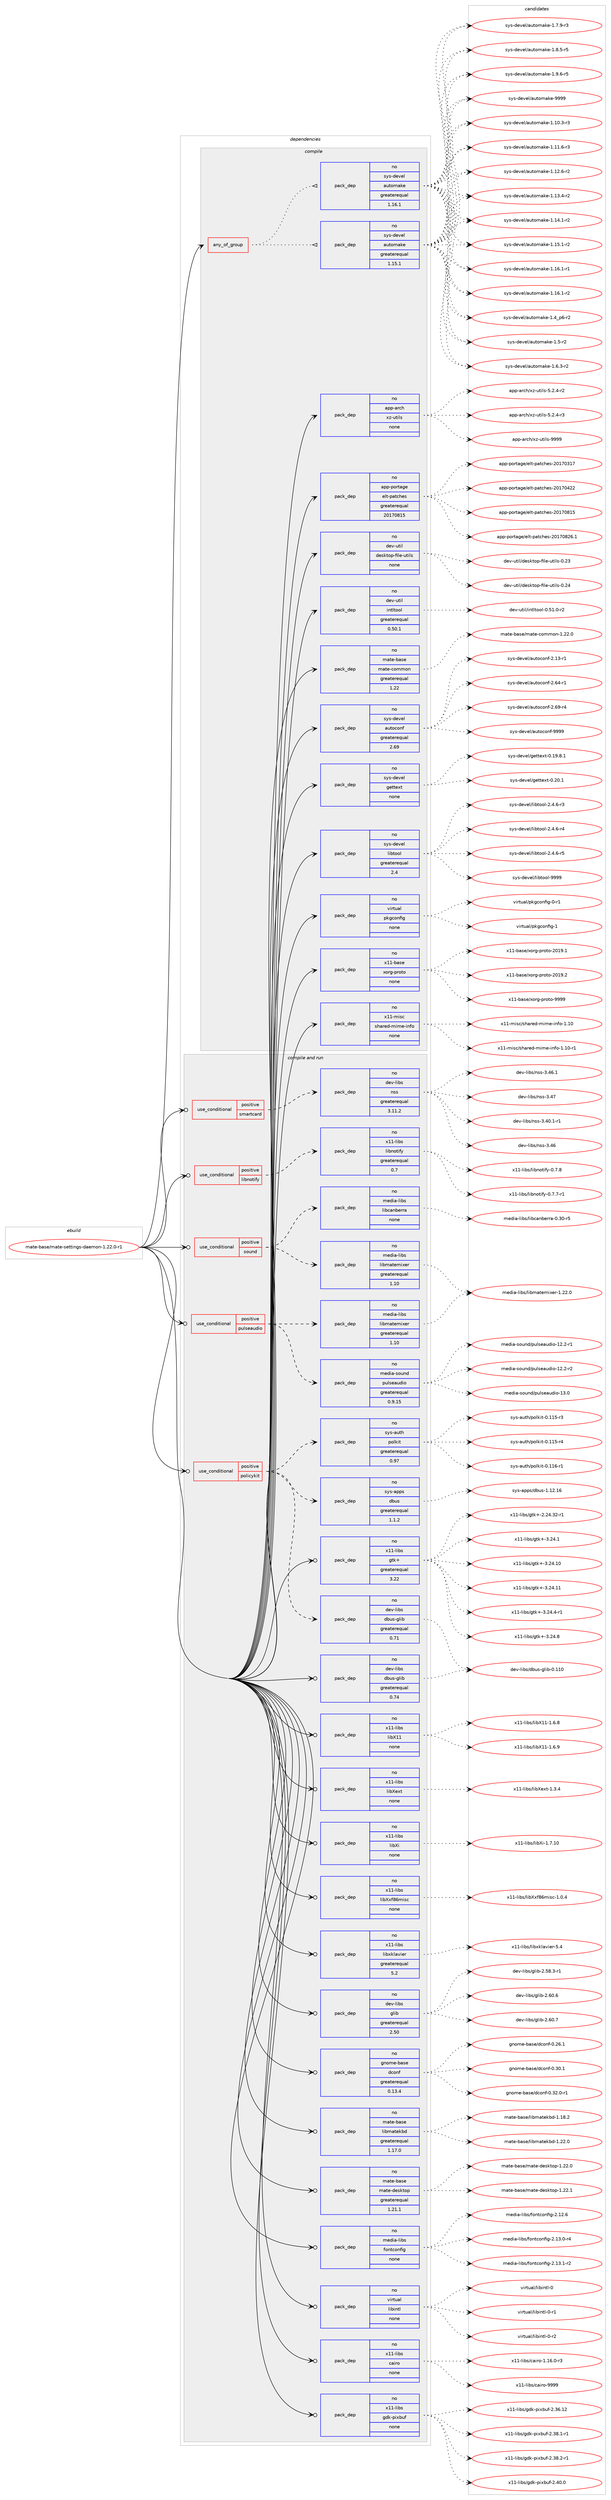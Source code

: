 digraph prolog {

# *************
# Graph options
# *************

newrank=true;
concentrate=true;
compound=true;
graph [rankdir=LR,fontname=Helvetica,fontsize=10,ranksep=1.5];#, ranksep=2.5, nodesep=0.2];
edge  [arrowhead=vee];
node  [fontname=Helvetica,fontsize=10];

# **********
# The ebuild
# **********

subgraph cluster_leftcol {
color=gray;
rank=same;
label=<<i>ebuild</i>>;
id [label="mate-base/mate-settings-daemon-1.22.0-r1", color=red, width=4, href="../mate-base/mate-settings-daemon-1.22.0-r1.svg"];
}

# ****************
# The dependencies
# ****************

subgraph cluster_midcol {
color=gray;
label=<<i>dependencies</i>>;
subgraph cluster_compile {
fillcolor="#eeeeee";
style=filled;
label=<<i>compile</i>>;
subgraph any13023 {
dependency775028 [label=<<TABLE BORDER="0" CELLBORDER="1" CELLSPACING="0" CELLPADDING="4"><TR><TD CELLPADDING="10">any_of_group</TD></TR></TABLE>>, shape=none, color=red];subgraph pack572769 {
dependency775029 [label=<<TABLE BORDER="0" CELLBORDER="1" CELLSPACING="0" CELLPADDING="4" WIDTH="220"><TR><TD ROWSPAN="6" CELLPADDING="30">pack_dep</TD></TR><TR><TD WIDTH="110">no</TD></TR><TR><TD>sys-devel</TD></TR><TR><TD>automake</TD></TR><TR><TD>greaterequal</TD></TR><TR><TD>1.16.1</TD></TR></TABLE>>, shape=none, color=blue];
}
dependency775028:e -> dependency775029:w [weight=20,style="dotted",arrowhead="oinv"];
subgraph pack572770 {
dependency775030 [label=<<TABLE BORDER="0" CELLBORDER="1" CELLSPACING="0" CELLPADDING="4" WIDTH="220"><TR><TD ROWSPAN="6" CELLPADDING="30">pack_dep</TD></TR><TR><TD WIDTH="110">no</TD></TR><TR><TD>sys-devel</TD></TR><TR><TD>automake</TD></TR><TR><TD>greaterequal</TD></TR><TR><TD>1.15.1</TD></TR></TABLE>>, shape=none, color=blue];
}
dependency775028:e -> dependency775030:w [weight=20,style="dotted",arrowhead="oinv"];
}
id:e -> dependency775028:w [weight=20,style="solid",arrowhead="vee"];
subgraph pack572771 {
dependency775031 [label=<<TABLE BORDER="0" CELLBORDER="1" CELLSPACING="0" CELLPADDING="4" WIDTH="220"><TR><TD ROWSPAN="6" CELLPADDING="30">pack_dep</TD></TR><TR><TD WIDTH="110">no</TD></TR><TR><TD>app-arch</TD></TR><TR><TD>xz-utils</TD></TR><TR><TD>none</TD></TR><TR><TD></TD></TR></TABLE>>, shape=none, color=blue];
}
id:e -> dependency775031:w [weight=20,style="solid",arrowhead="vee"];
subgraph pack572772 {
dependency775032 [label=<<TABLE BORDER="0" CELLBORDER="1" CELLSPACING="0" CELLPADDING="4" WIDTH="220"><TR><TD ROWSPAN="6" CELLPADDING="30">pack_dep</TD></TR><TR><TD WIDTH="110">no</TD></TR><TR><TD>app-portage</TD></TR><TR><TD>elt-patches</TD></TR><TR><TD>greaterequal</TD></TR><TR><TD>20170815</TD></TR></TABLE>>, shape=none, color=blue];
}
id:e -> dependency775032:w [weight=20,style="solid",arrowhead="vee"];
subgraph pack572773 {
dependency775033 [label=<<TABLE BORDER="0" CELLBORDER="1" CELLSPACING="0" CELLPADDING="4" WIDTH="220"><TR><TD ROWSPAN="6" CELLPADDING="30">pack_dep</TD></TR><TR><TD WIDTH="110">no</TD></TR><TR><TD>dev-util</TD></TR><TR><TD>desktop-file-utils</TD></TR><TR><TD>none</TD></TR><TR><TD></TD></TR></TABLE>>, shape=none, color=blue];
}
id:e -> dependency775033:w [weight=20,style="solid",arrowhead="vee"];
subgraph pack572774 {
dependency775034 [label=<<TABLE BORDER="0" CELLBORDER="1" CELLSPACING="0" CELLPADDING="4" WIDTH="220"><TR><TD ROWSPAN="6" CELLPADDING="30">pack_dep</TD></TR><TR><TD WIDTH="110">no</TD></TR><TR><TD>dev-util</TD></TR><TR><TD>intltool</TD></TR><TR><TD>greaterequal</TD></TR><TR><TD>0.50.1</TD></TR></TABLE>>, shape=none, color=blue];
}
id:e -> dependency775034:w [weight=20,style="solid",arrowhead="vee"];
subgraph pack572775 {
dependency775035 [label=<<TABLE BORDER="0" CELLBORDER="1" CELLSPACING="0" CELLPADDING="4" WIDTH="220"><TR><TD ROWSPAN="6" CELLPADDING="30">pack_dep</TD></TR><TR><TD WIDTH="110">no</TD></TR><TR><TD>mate-base</TD></TR><TR><TD>mate-common</TD></TR><TR><TD>greaterequal</TD></TR><TR><TD>1.22</TD></TR></TABLE>>, shape=none, color=blue];
}
id:e -> dependency775035:w [weight=20,style="solid",arrowhead="vee"];
subgraph pack572776 {
dependency775036 [label=<<TABLE BORDER="0" CELLBORDER="1" CELLSPACING="0" CELLPADDING="4" WIDTH="220"><TR><TD ROWSPAN="6" CELLPADDING="30">pack_dep</TD></TR><TR><TD WIDTH="110">no</TD></TR><TR><TD>sys-devel</TD></TR><TR><TD>autoconf</TD></TR><TR><TD>greaterequal</TD></TR><TR><TD>2.69</TD></TR></TABLE>>, shape=none, color=blue];
}
id:e -> dependency775036:w [weight=20,style="solid",arrowhead="vee"];
subgraph pack572777 {
dependency775037 [label=<<TABLE BORDER="0" CELLBORDER="1" CELLSPACING="0" CELLPADDING="4" WIDTH="220"><TR><TD ROWSPAN="6" CELLPADDING="30">pack_dep</TD></TR><TR><TD WIDTH="110">no</TD></TR><TR><TD>sys-devel</TD></TR><TR><TD>gettext</TD></TR><TR><TD>none</TD></TR><TR><TD></TD></TR></TABLE>>, shape=none, color=blue];
}
id:e -> dependency775037:w [weight=20,style="solid",arrowhead="vee"];
subgraph pack572778 {
dependency775038 [label=<<TABLE BORDER="0" CELLBORDER="1" CELLSPACING="0" CELLPADDING="4" WIDTH="220"><TR><TD ROWSPAN="6" CELLPADDING="30">pack_dep</TD></TR><TR><TD WIDTH="110">no</TD></TR><TR><TD>sys-devel</TD></TR><TR><TD>libtool</TD></TR><TR><TD>greaterequal</TD></TR><TR><TD>2.4</TD></TR></TABLE>>, shape=none, color=blue];
}
id:e -> dependency775038:w [weight=20,style="solid",arrowhead="vee"];
subgraph pack572779 {
dependency775039 [label=<<TABLE BORDER="0" CELLBORDER="1" CELLSPACING="0" CELLPADDING="4" WIDTH="220"><TR><TD ROWSPAN="6" CELLPADDING="30">pack_dep</TD></TR><TR><TD WIDTH="110">no</TD></TR><TR><TD>virtual</TD></TR><TR><TD>pkgconfig</TD></TR><TR><TD>none</TD></TR><TR><TD></TD></TR></TABLE>>, shape=none, color=blue];
}
id:e -> dependency775039:w [weight=20,style="solid",arrowhead="vee"];
subgraph pack572780 {
dependency775040 [label=<<TABLE BORDER="0" CELLBORDER="1" CELLSPACING="0" CELLPADDING="4" WIDTH="220"><TR><TD ROWSPAN="6" CELLPADDING="30">pack_dep</TD></TR><TR><TD WIDTH="110">no</TD></TR><TR><TD>x11-base</TD></TR><TR><TD>xorg-proto</TD></TR><TR><TD>none</TD></TR><TR><TD></TD></TR></TABLE>>, shape=none, color=blue];
}
id:e -> dependency775040:w [weight=20,style="solid",arrowhead="vee"];
subgraph pack572781 {
dependency775041 [label=<<TABLE BORDER="0" CELLBORDER="1" CELLSPACING="0" CELLPADDING="4" WIDTH="220"><TR><TD ROWSPAN="6" CELLPADDING="30">pack_dep</TD></TR><TR><TD WIDTH="110">no</TD></TR><TR><TD>x11-misc</TD></TR><TR><TD>shared-mime-info</TD></TR><TR><TD>none</TD></TR><TR><TD></TD></TR></TABLE>>, shape=none, color=blue];
}
id:e -> dependency775041:w [weight=20,style="solid",arrowhead="vee"];
}
subgraph cluster_compileandrun {
fillcolor="#eeeeee";
style=filled;
label=<<i>compile and run</i>>;
subgraph cond188822 {
dependency775042 [label=<<TABLE BORDER="0" CELLBORDER="1" CELLSPACING="0" CELLPADDING="4"><TR><TD ROWSPAN="3" CELLPADDING="10">use_conditional</TD></TR><TR><TD>positive</TD></TR><TR><TD>libnotify</TD></TR></TABLE>>, shape=none, color=red];
subgraph pack572782 {
dependency775043 [label=<<TABLE BORDER="0" CELLBORDER="1" CELLSPACING="0" CELLPADDING="4" WIDTH="220"><TR><TD ROWSPAN="6" CELLPADDING="30">pack_dep</TD></TR><TR><TD WIDTH="110">no</TD></TR><TR><TD>x11-libs</TD></TR><TR><TD>libnotify</TD></TR><TR><TD>greaterequal</TD></TR><TR><TD>0.7</TD></TR></TABLE>>, shape=none, color=blue];
}
dependency775042:e -> dependency775043:w [weight=20,style="dashed",arrowhead="vee"];
}
id:e -> dependency775042:w [weight=20,style="solid",arrowhead="odotvee"];
subgraph cond188823 {
dependency775044 [label=<<TABLE BORDER="0" CELLBORDER="1" CELLSPACING="0" CELLPADDING="4"><TR><TD ROWSPAN="3" CELLPADDING="10">use_conditional</TD></TR><TR><TD>positive</TD></TR><TR><TD>policykit</TD></TR></TABLE>>, shape=none, color=red];
subgraph pack572783 {
dependency775045 [label=<<TABLE BORDER="0" CELLBORDER="1" CELLSPACING="0" CELLPADDING="4" WIDTH="220"><TR><TD ROWSPAN="6" CELLPADDING="30">pack_dep</TD></TR><TR><TD WIDTH="110">no</TD></TR><TR><TD>dev-libs</TD></TR><TR><TD>dbus-glib</TD></TR><TR><TD>greaterequal</TD></TR><TR><TD>0.71</TD></TR></TABLE>>, shape=none, color=blue];
}
dependency775044:e -> dependency775045:w [weight=20,style="dashed",arrowhead="vee"];
subgraph pack572784 {
dependency775046 [label=<<TABLE BORDER="0" CELLBORDER="1" CELLSPACING="0" CELLPADDING="4" WIDTH="220"><TR><TD ROWSPAN="6" CELLPADDING="30">pack_dep</TD></TR><TR><TD WIDTH="110">no</TD></TR><TR><TD>sys-apps</TD></TR><TR><TD>dbus</TD></TR><TR><TD>greaterequal</TD></TR><TR><TD>1.1.2</TD></TR></TABLE>>, shape=none, color=blue];
}
dependency775044:e -> dependency775046:w [weight=20,style="dashed",arrowhead="vee"];
subgraph pack572785 {
dependency775047 [label=<<TABLE BORDER="0" CELLBORDER="1" CELLSPACING="0" CELLPADDING="4" WIDTH="220"><TR><TD ROWSPAN="6" CELLPADDING="30">pack_dep</TD></TR><TR><TD WIDTH="110">no</TD></TR><TR><TD>sys-auth</TD></TR><TR><TD>polkit</TD></TR><TR><TD>greaterequal</TD></TR><TR><TD>0.97</TD></TR></TABLE>>, shape=none, color=blue];
}
dependency775044:e -> dependency775047:w [weight=20,style="dashed",arrowhead="vee"];
}
id:e -> dependency775044:w [weight=20,style="solid",arrowhead="odotvee"];
subgraph cond188824 {
dependency775048 [label=<<TABLE BORDER="0" CELLBORDER="1" CELLSPACING="0" CELLPADDING="4"><TR><TD ROWSPAN="3" CELLPADDING="10">use_conditional</TD></TR><TR><TD>positive</TD></TR><TR><TD>pulseaudio</TD></TR></TABLE>>, shape=none, color=red];
subgraph pack572786 {
dependency775049 [label=<<TABLE BORDER="0" CELLBORDER="1" CELLSPACING="0" CELLPADDING="4" WIDTH="220"><TR><TD ROWSPAN="6" CELLPADDING="30">pack_dep</TD></TR><TR><TD WIDTH="110">no</TD></TR><TR><TD>media-libs</TD></TR><TR><TD>libmatemixer</TD></TR><TR><TD>greaterequal</TD></TR><TR><TD>1.10</TD></TR></TABLE>>, shape=none, color=blue];
}
dependency775048:e -> dependency775049:w [weight=20,style="dashed",arrowhead="vee"];
subgraph pack572787 {
dependency775050 [label=<<TABLE BORDER="0" CELLBORDER="1" CELLSPACING="0" CELLPADDING="4" WIDTH="220"><TR><TD ROWSPAN="6" CELLPADDING="30">pack_dep</TD></TR><TR><TD WIDTH="110">no</TD></TR><TR><TD>media-sound</TD></TR><TR><TD>pulseaudio</TD></TR><TR><TD>greaterequal</TD></TR><TR><TD>0.9.15</TD></TR></TABLE>>, shape=none, color=blue];
}
dependency775048:e -> dependency775050:w [weight=20,style="dashed",arrowhead="vee"];
}
id:e -> dependency775048:w [weight=20,style="solid",arrowhead="odotvee"];
subgraph cond188825 {
dependency775051 [label=<<TABLE BORDER="0" CELLBORDER="1" CELLSPACING="0" CELLPADDING="4"><TR><TD ROWSPAN="3" CELLPADDING="10">use_conditional</TD></TR><TR><TD>positive</TD></TR><TR><TD>smartcard</TD></TR></TABLE>>, shape=none, color=red];
subgraph pack572788 {
dependency775052 [label=<<TABLE BORDER="0" CELLBORDER="1" CELLSPACING="0" CELLPADDING="4" WIDTH="220"><TR><TD ROWSPAN="6" CELLPADDING="30">pack_dep</TD></TR><TR><TD WIDTH="110">no</TD></TR><TR><TD>dev-libs</TD></TR><TR><TD>nss</TD></TR><TR><TD>greaterequal</TD></TR><TR><TD>3.11.2</TD></TR></TABLE>>, shape=none, color=blue];
}
dependency775051:e -> dependency775052:w [weight=20,style="dashed",arrowhead="vee"];
}
id:e -> dependency775051:w [weight=20,style="solid",arrowhead="odotvee"];
subgraph cond188826 {
dependency775053 [label=<<TABLE BORDER="0" CELLBORDER="1" CELLSPACING="0" CELLPADDING="4"><TR><TD ROWSPAN="3" CELLPADDING="10">use_conditional</TD></TR><TR><TD>positive</TD></TR><TR><TD>sound</TD></TR></TABLE>>, shape=none, color=red];
subgraph pack572789 {
dependency775054 [label=<<TABLE BORDER="0" CELLBORDER="1" CELLSPACING="0" CELLPADDING="4" WIDTH="220"><TR><TD ROWSPAN="6" CELLPADDING="30">pack_dep</TD></TR><TR><TD WIDTH="110">no</TD></TR><TR><TD>media-libs</TD></TR><TR><TD>libmatemixer</TD></TR><TR><TD>greaterequal</TD></TR><TR><TD>1.10</TD></TR></TABLE>>, shape=none, color=blue];
}
dependency775053:e -> dependency775054:w [weight=20,style="dashed",arrowhead="vee"];
subgraph pack572790 {
dependency775055 [label=<<TABLE BORDER="0" CELLBORDER="1" CELLSPACING="0" CELLPADDING="4" WIDTH="220"><TR><TD ROWSPAN="6" CELLPADDING="30">pack_dep</TD></TR><TR><TD WIDTH="110">no</TD></TR><TR><TD>media-libs</TD></TR><TR><TD>libcanberra</TD></TR><TR><TD>none</TD></TR><TR><TD></TD></TR></TABLE>>, shape=none, color=blue];
}
dependency775053:e -> dependency775055:w [weight=20,style="dashed",arrowhead="vee"];
}
id:e -> dependency775053:w [weight=20,style="solid",arrowhead="odotvee"];
subgraph pack572791 {
dependency775056 [label=<<TABLE BORDER="0" CELLBORDER="1" CELLSPACING="0" CELLPADDING="4" WIDTH="220"><TR><TD ROWSPAN="6" CELLPADDING="30">pack_dep</TD></TR><TR><TD WIDTH="110">no</TD></TR><TR><TD>dev-libs</TD></TR><TR><TD>dbus-glib</TD></TR><TR><TD>greaterequal</TD></TR><TR><TD>0.74</TD></TR></TABLE>>, shape=none, color=blue];
}
id:e -> dependency775056:w [weight=20,style="solid",arrowhead="odotvee"];
subgraph pack572792 {
dependency775057 [label=<<TABLE BORDER="0" CELLBORDER="1" CELLSPACING="0" CELLPADDING="4" WIDTH="220"><TR><TD ROWSPAN="6" CELLPADDING="30">pack_dep</TD></TR><TR><TD WIDTH="110">no</TD></TR><TR><TD>dev-libs</TD></TR><TR><TD>glib</TD></TR><TR><TD>greaterequal</TD></TR><TR><TD>2.50</TD></TR></TABLE>>, shape=none, color=blue];
}
id:e -> dependency775057:w [weight=20,style="solid",arrowhead="odotvee"];
subgraph pack572793 {
dependency775058 [label=<<TABLE BORDER="0" CELLBORDER="1" CELLSPACING="0" CELLPADDING="4" WIDTH="220"><TR><TD ROWSPAN="6" CELLPADDING="30">pack_dep</TD></TR><TR><TD WIDTH="110">no</TD></TR><TR><TD>gnome-base</TD></TR><TR><TD>dconf</TD></TR><TR><TD>greaterequal</TD></TR><TR><TD>0.13.4</TD></TR></TABLE>>, shape=none, color=blue];
}
id:e -> dependency775058:w [weight=20,style="solid",arrowhead="odotvee"];
subgraph pack572794 {
dependency775059 [label=<<TABLE BORDER="0" CELLBORDER="1" CELLSPACING="0" CELLPADDING="4" WIDTH="220"><TR><TD ROWSPAN="6" CELLPADDING="30">pack_dep</TD></TR><TR><TD WIDTH="110">no</TD></TR><TR><TD>mate-base</TD></TR><TR><TD>libmatekbd</TD></TR><TR><TD>greaterequal</TD></TR><TR><TD>1.17.0</TD></TR></TABLE>>, shape=none, color=blue];
}
id:e -> dependency775059:w [weight=20,style="solid",arrowhead="odotvee"];
subgraph pack572795 {
dependency775060 [label=<<TABLE BORDER="0" CELLBORDER="1" CELLSPACING="0" CELLPADDING="4" WIDTH="220"><TR><TD ROWSPAN="6" CELLPADDING="30">pack_dep</TD></TR><TR><TD WIDTH="110">no</TD></TR><TR><TD>mate-base</TD></TR><TR><TD>mate-desktop</TD></TR><TR><TD>greaterequal</TD></TR><TR><TD>1.21.1</TD></TR></TABLE>>, shape=none, color=blue];
}
id:e -> dependency775060:w [weight=20,style="solid",arrowhead="odotvee"];
subgraph pack572796 {
dependency775061 [label=<<TABLE BORDER="0" CELLBORDER="1" CELLSPACING="0" CELLPADDING="4" WIDTH="220"><TR><TD ROWSPAN="6" CELLPADDING="30">pack_dep</TD></TR><TR><TD WIDTH="110">no</TD></TR><TR><TD>media-libs</TD></TR><TR><TD>fontconfig</TD></TR><TR><TD>none</TD></TR><TR><TD></TD></TR></TABLE>>, shape=none, color=blue];
}
id:e -> dependency775061:w [weight=20,style="solid",arrowhead="odotvee"];
subgraph pack572797 {
dependency775062 [label=<<TABLE BORDER="0" CELLBORDER="1" CELLSPACING="0" CELLPADDING="4" WIDTH="220"><TR><TD ROWSPAN="6" CELLPADDING="30">pack_dep</TD></TR><TR><TD WIDTH="110">no</TD></TR><TR><TD>virtual</TD></TR><TR><TD>libintl</TD></TR><TR><TD>none</TD></TR><TR><TD></TD></TR></TABLE>>, shape=none, color=blue];
}
id:e -> dependency775062:w [weight=20,style="solid",arrowhead="odotvee"];
subgraph pack572798 {
dependency775063 [label=<<TABLE BORDER="0" CELLBORDER="1" CELLSPACING="0" CELLPADDING="4" WIDTH="220"><TR><TD ROWSPAN="6" CELLPADDING="30">pack_dep</TD></TR><TR><TD WIDTH="110">no</TD></TR><TR><TD>x11-libs</TD></TR><TR><TD>cairo</TD></TR><TR><TD>none</TD></TR><TR><TD></TD></TR></TABLE>>, shape=none, color=blue];
}
id:e -> dependency775063:w [weight=20,style="solid",arrowhead="odotvee"];
subgraph pack572799 {
dependency775064 [label=<<TABLE BORDER="0" CELLBORDER="1" CELLSPACING="0" CELLPADDING="4" WIDTH="220"><TR><TD ROWSPAN="6" CELLPADDING="30">pack_dep</TD></TR><TR><TD WIDTH="110">no</TD></TR><TR><TD>x11-libs</TD></TR><TR><TD>gdk-pixbuf</TD></TR><TR><TD>none</TD></TR><TR><TD></TD></TR></TABLE>>, shape=none, color=blue];
}
id:e -> dependency775064:w [weight=20,style="solid",arrowhead="odotvee"];
subgraph pack572800 {
dependency775065 [label=<<TABLE BORDER="0" CELLBORDER="1" CELLSPACING="0" CELLPADDING="4" WIDTH="220"><TR><TD ROWSPAN="6" CELLPADDING="30">pack_dep</TD></TR><TR><TD WIDTH="110">no</TD></TR><TR><TD>x11-libs</TD></TR><TR><TD>gtk+</TD></TR><TR><TD>greaterequal</TD></TR><TR><TD>3.22</TD></TR></TABLE>>, shape=none, color=blue];
}
id:e -> dependency775065:w [weight=20,style="solid",arrowhead="odotvee"];
subgraph pack572801 {
dependency775066 [label=<<TABLE BORDER="0" CELLBORDER="1" CELLSPACING="0" CELLPADDING="4" WIDTH="220"><TR><TD ROWSPAN="6" CELLPADDING="30">pack_dep</TD></TR><TR><TD WIDTH="110">no</TD></TR><TR><TD>x11-libs</TD></TR><TR><TD>libX11</TD></TR><TR><TD>none</TD></TR><TR><TD></TD></TR></TABLE>>, shape=none, color=blue];
}
id:e -> dependency775066:w [weight=20,style="solid",arrowhead="odotvee"];
subgraph pack572802 {
dependency775067 [label=<<TABLE BORDER="0" CELLBORDER="1" CELLSPACING="0" CELLPADDING="4" WIDTH="220"><TR><TD ROWSPAN="6" CELLPADDING="30">pack_dep</TD></TR><TR><TD WIDTH="110">no</TD></TR><TR><TD>x11-libs</TD></TR><TR><TD>libXext</TD></TR><TR><TD>none</TD></TR><TR><TD></TD></TR></TABLE>>, shape=none, color=blue];
}
id:e -> dependency775067:w [weight=20,style="solid",arrowhead="odotvee"];
subgraph pack572803 {
dependency775068 [label=<<TABLE BORDER="0" CELLBORDER="1" CELLSPACING="0" CELLPADDING="4" WIDTH="220"><TR><TD ROWSPAN="6" CELLPADDING="30">pack_dep</TD></TR><TR><TD WIDTH="110">no</TD></TR><TR><TD>x11-libs</TD></TR><TR><TD>libXi</TD></TR><TR><TD>none</TD></TR><TR><TD></TD></TR></TABLE>>, shape=none, color=blue];
}
id:e -> dependency775068:w [weight=20,style="solid",arrowhead="odotvee"];
subgraph pack572804 {
dependency775069 [label=<<TABLE BORDER="0" CELLBORDER="1" CELLSPACING="0" CELLPADDING="4" WIDTH="220"><TR><TD ROWSPAN="6" CELLPADDING="30">pack_dep</TD></TR><TR><TD WIDTH="110">no</TD></TR><TR><TD>x11-libs</TD></TR><TR><TD>libXxf86misc</TD></TR><TR><TD>none</TD></TR><TR><TD></TD></TR></TABLE>>, shape=none, color=blue];
}
id:e -> dependency775069:w [weight=20,style="solid",arrowhead="odotvee"];
subgraph pack572805 {
dependency775070 [label=<<TABLE BORDER="0" CELLBORDER="1" CELLSPACING="0" CELLPADDING="4" WIDTH="220"><TR><TD ROWSPAN="6" CELLPADDING="30">pack_dep</TD></TR><TR><TD WIDTH="110">no</TD></TR><TR><TD>x11-libs</TD></TR><TR><TD>libxklavier</TD></TR><TR><TD>greaterequal</TD></TR><TR><TD>5.2</TD></TR></TABLE>>, shape=none, color=blue];
}
id:e -> dependency775070:w [weight=20,style="solid",arrowhead="odotvee"];
}
subgraph cluster_run {
fillcolor="#eeeeee";
style=filled;
label=<<i>run</i>>;
}
}

# **************
# The candidates
# **************

subgraph cluster_choices {
rank=same;
color=gray;
label=<<i>candidates</i>>;

subgraph choice572769 {
color=black;
nodesep=1;
choice11512111545100101118101108479711711611110997107101454946494846514511451 [label="sys-devel/automake-1.10.3-r3", color=red, width=4,href="../sys-devel/automake-1.10.3-r3.svg"];
choice11512111545100101118101108479711711611110997107101454946494946544511451 [label="sys-devel/automake-1.11.6-r3", color=red, width=4,href="../sys-devel/automake-1.11.6-r3.svg"];
choice11512111545100101118101108479711711611110997107101454946495046544511450 [label="sys-devel/automake-1.12.6-r2", color=red, width=4,href="../sys-devel/automake-1.12.6-r2.svg"];
choice11512111545100101118101108479711711611110997107101454946495146524511450 [label="sys-devel/automake-1.13.4-r2", color=red, width=4,href="../sys-devel/automake-1.13.4-r2.svg"];
choice11512111545100101118101108479711711611110997107101454946495246494511450 [label="sys-devel/automake-1.14.1-r2", color=red, width=4,href="../sys-devel/automake-1.14.1-r2.svg"];
choice11512111545100101118101108479711711611110997107101454946495346494511450 [label="sys-devel/automake-1.15.1-r2", color=red, width=4,href="../sys-devel/automake-1.15.1-r2.svg"];
choice11512111545100101118101108479711711611110997107101454946495446494511449 [label="sys-devel/automake-1.16.1-r1", color=red, width=4,href="../sys-devel/automake-1.16.1-r1.svg"];
choice11512111545100101118101108479711711611110997107101454946495446494511450 [label="sys-devel/automake-1.16.1-r2", color=red, width=4,href="../sys-devel/automake-1.16.1-r2.svg"];
choice115121115451001011181011084797117116111109971071014549465295112544511450 [label="sys-devel/automake-1.4_p6-r2", color=red, width=4,href="../sys-devel/automake-1.4_p6-r2.svg"];
choice11512111545100101118101108479711711611110997107101454946534511450 [label="sys-devel/automake-1.5-r2", color=red, width=4,href="../sys-devel/automake-1.5-r2.svg"];
choice115121115451001011181011084797117116111109971071014549465446514511450 [label="sys-devel/automake-1.6.3-r2", color=red, width=4,href="../sys-devel/automake-1.6.3-r2.svg"];
choice115121115451001011181011084797117116111109971071014549465546574511451 [label="sys-devel/automake-1.7.9-r3", color=red, width=4,href="../sys-devel/automake-1.7.9-r3.svg"];
choice115121115451001011181011084797117116111109971071014549465646534511453 [label="sys-devel/automake-1.8.5-r5", color=red, width=4,href="../sys-devel/automake-1.8.5-r5.svg"];
choice115121115451001011181011084797117116111109971071014549465746544511453 [label="sys-devel/automake-1.9.6-r5", color=red, width=4,href="../sys-devel/automake-1.9.6-r5.svg"];
choice115121115451001011181011084797117116111109971071014557575757 [label="sys-devel/automake-9999", color=red, width=4,href="../sys-devel/automake-9999.svg"];
dependency775029:e -> choice11512111545100101118101108479711711611110997107101454946494846514511451:w [style=dotted,weight="100"];
dependency775029:e -> choice11512111545100101118101108479711711611110997107101454946494946544511451:w [style=dotted,weight="100"];
dependency775029:e -> choice11512111545100101118101108479711711611110997107101454946495046544511450:w [style=dotted,weight="100"];
dependency775029:e -> choice11512111545100101118101108479711711611110997107101454946495146524511450:w [style=dotted,weight="100"];
dependency775029:e -> choice11512111545100101118101108479711711611110997107101454946495246494511450:w [style=dotted,weight="100"];
dependency775029:e -> choice11512111545100101118101108479711711611110997107101454946495346494511450:w [style=dotted,weight="100"];
dependency775029:e -> choice11512111545100101118101108479711711611110997107101454946495446494511449:w [style=dotted,weight="100"];
dependency775029:e -> choice11512111545100101118101108479711711611110997107101454946495446494511450:w [style=dotted,weight="100"];
dependency775029:e -> choice115121115451001011181011084797117116111109971071014549465295112544511450:w [style=dotted,weight="100"];
dependency775029:e -> choice11512111545100101118101108479711711611110997107101454946534511450:w [style=dotted,weight="100"];
dependency775029:e -> choice115121115451001011181011084797117116111109971071014549465446514511450:w [style=dotted,weight="100"];
dependency775029:e -> choice115121115451001011181011084797117116111109971071014549465546574511451:w [style=dotted,weight="100"];
dependency775029:e -> choice115121115451001011181011084797117116111109971071014549465646534511453:w [style=dotted,weight="100"];
dependency775029:e -> choice115121115451001011181011084797117116111109971071014549465746544511453:w [style=dotted,weight="100"];
dependency775029:e -> choice115121115451001011181011084797117116111109971071014557575757:w [style=dotted,weight="100"];
}
subgraph choice572770 {
color=black;
nodesep=1;
choice11512111545100101118101108479711711611110997107101454946494846514511451 [label="sys-devel/automake-1.10.3-r3", color=red, width=4,href="../sys-devel/automake-1.10.3-r3.svg"];
choice11512111545100101118101108479711711611110997107101454946494946544511451 [label="sys-devel/automake-1.11.6-r3", color=red, width=4,href="../sys-devel/automake-1.11.6-r3.svg"];
choice11512111545100101118101108479711711611110997107101454946495046544511450 [label="sys-devel/automake-1.12.6-r2", color=red, width=4,href="../sys-devel/automake-1.12.6-r2.svg"];
choice11512111545100101118101108479711711611110997107101454946495146524511450 [label="sys-devel/automake-1.13.4-r2", color=red, width=4,href="../sys-devel/automake-1.13.4-r2.svg"];
choice11512111545100101118101108479711711611110997107101454946495246494511450 [label="sys-devel/automake-1.14.1-r2", color=red, width=4,href="../sys-devel/automake-1.14.1-r2.svg"];
choice11512111545100101118101108479711711611110997107101454946495346494511450 [label="sys-devel/automake-1.15.1-r2", color=red, width=4,href="../sys-devel/automake-1.15.1-r2.svg"];
choice11512111545100101118101108479711711611110997107101454946495446494511449 [label="sys-devel/automake-1.16.1-r1", color=red, width=4,href="../sys-devel/automake-1.16.1-r1.svg"];
choice11512111545100101118101108479711711611110997107101454946495446494511450 [label="sys-devel/automake-1.16.1-r2", color=red, width=4,href="../sys-devel/automake-1.16.1-r2.svg"];
choice115121115451001011181011084797117116111109971071014549465295112544511450 [label="sys-devel/automake-1.4_p6-r2", color=red, width=4,href="../sys-devel/automake-1.4_p6-r2.svg"];
choice11512111545100101118101108479711711611110997107101454946534511450 [label="sys-devel/automake-1.5-r2", color=red, width=4,href="../sys-devel/automake-1.5-r2.svg"];
choice115121115451001011181011084797117116111109971071014549465446514511450 [label="sys-devel/automake-1.6.3-r2", color=red, width=4,href="../sys-devel/automake-1.6.3-r2.svg"];
choice115121115451001011181011084797117116111109971071014549465546574511451 [label="sys-devel/automake-1.7.9-r3", color=red, width=4,href="../sys-devel/automake-1.7.9-r3.svg"];
choice115121115451001011181011084797117116111109971071014549465646534511453 [label="sys-devel/automake-1.8.5-r5", color=red, width=4,href="../sys-devel/automake-1.8.5-r5.svg"];
choice115121115451001011181011084797117116111109971071014549465746544511453 [label="sys-devel/automake-1.9.6-r5", color=red, width=4,href="../sys-devel/automake-1.9.6-r5.svg"];
choice115121115451001011181011084797117116111109971071014557575757 [label="sys-devel/automake-9999", color=red, width=4,href="../sys-devel/automake-9999.svg"];
dependency775030:e -> choice11512111545100101118101108479711711611110997107101454946494846514511451:w [style=dotted,weight="100"];
dependency775030:e -> choice11512111545100101118101108479711711611110997107101454946494946544511451:w [style=dotted,weight="100"];
dependency775030:e -> choice11512111545100101118101108479711711611110997107101454946495046544511450:w [style=dotted,weight="100"];
dependency775030:e -> choice11512111545100101118101108479711711611110997107101454946495146524511450:w [style=dotted,weight="100"];
dependency775030:e -> choice11512111545100101118101108479711711611110997107101454946495246494511450:w [style=dotted,weight="100"];
dependency775030:e -> choice11512111545100101118101108479711711611110997107101454946495346494511450:w [style=dotted,weight="100"];
dependency775030:e -> choice11512111545100101118101108479711711611110997107101454946495446494511449:w [style=dotted,weight="100"];
dependency775030:e -> choice11512111545100101118101108479711711611110997107101454946495446494511450:w [style=dotted,weight="100"];
dependency775030:e -> choice115121115451001011181011084797117116111109971071014549465295112544511450:w [style=dotted,weight="100"];
dependency775030:e -> choice11512111545100101118101108479711711611110997107101454946534511450:w [style=dotted,weight="100"];
dependency775030:e -> choice115121115451001011181011084797117116111109971071014549465446514511450:w [style=dotted,weight="100"];
dependency775030:e -> choice115121115451001011181011084797117116111109971071014549465546574511451:w [style=dotted,weight="100"];
dependency775030:e -> choice115121115451001011181011084797117116111109971071014549465646534511453:w [style=dotted,weight="100"];
dependency775030:e -> choice115121115451001011181011084797117116111109971071014549465746544511453:w [style=dotted,weight="100"];
dependency775030:e -> choice115121115451001011181011084797117116111109971071014557575757:w [style=dotted,weight="100"];
}
subgraph choice572771 {
color=black;
nodesep=1;
choice9711211245971149910447120122451171161051081154553465046524511450 [label="app-arch/xz-utils-5.2.4-r2", color=red, width=4,href="../app-arch/xz-utils-5.2.4-r2.svg"];
choice9711211245971149910447120122451171161051081154553465046524511451 [label="app-arch/xz-utils-5.2.4-r3", color=red, width=4,href="../app-arch/xz-utils-5.2.4-r3.svg"];
choice9711211245971149910447120122451171161051081154557575757 [label="app-arch/xz-utils-9999", color=red, width=4,href="../app-arch/xz-utils-9999.svg"];
dependency775031:e -> choice9711211245971149910447120122451171161051081154553465046524511450:w [style=dotted,weight="100"];
dependency775031:e -> choice9711211245971149910447120122451171161051081154553465046524511451:w [style=dotted,weight="100"];
dependency775031:e -> choice9711211245971149910447120122451171161051081154557575757:w [style=dotted,weight="100"];
}
subgraph choice572772 {
color=black;
nodesep=1;
choice97112112451121111141169710310147101108116451129711699104101115455048495548514955 [label="app-portage/elt-patches-20170317", color=red, width=4,href="../app-portage/elt-patches-20170317.svg"];
choice97112112451121111141169710310147101108116451129711699104101115455048495548525050 [label="app-portage/elt-patches-20170422", color=red, width=4,href="../app-portage/elt-patches-20170422.svg"];
choice97112112451121111141169710310147101108116451129711699104101115455048495548564953 [label="app-portage/elt-patches-20170815", color=red, width=4,href="../app-portage/elt-patches-20170815.svg"];
choice971121124511211111411697103101471011081164511297116991041011154550484955485650544649 [label="app-portage/elt-patches-20170826.1", color=red, width=4,href="../app-portage/elt-patches-20170826.1.svg"];
dependency775032:e -> choice97112112451121111141169710310147101108116451129711699104101115455048495548514955:w [style=dotted,weight="100"];
dependency775032:e -> choice97112112451121111141169710310147101108116451129711699104101115455048495548525050:w [style=dotted,weight="100"];
dependency775032:e -> choice97112112451121111141169710310147101108116451129711699104101115455048495548564953:w [style=dotted,weight="100"];
dependency775032:e -> choice971121124511211111411697103101471011081164511297116991041011154550484955485650544649:w [style=dotted,weight="100"];
}
subgraph choice572773 {
color=black;
nodesep=1;
choice100101118451171161051084710010111510711611111245102105108101451171161051081154548465051 [label="dev-util/desktop-file-utils-0.23", color=red, width=4,href="../dev-util/desktop-file-utils-0.23.svg"];
choice100101118451171161051084710010111510711611111245102105108101451171161051081154548465052 [label="dev-util/desktop-file-utils-0.24", color=red, width=4,href="../dev-util/desktop-file-utils-0.24.svg"];
dependency775033:e -> choice100101118451171161051084710010111510711611111245102105108101451171161051081154548465051:w [style=dotted,weight="100"];
dependency775033:e -> choice100101118451171161051084710010111510711611111245102105108101451171161051081154548465052:w [style=dotted,weight="100"];
}
subgraph choice572774 {
color=black;
nodesep=1;
choice1001011184511711610510847105110116108116111111108454846534946484511450 [label="dev-util/intltool-0.51.0-r2", color=red, width=4,href="../dev-util/intltool-0.51.0-r2.svg"];
dependency775034:e -> choice1001011184511711610510847105110116108116111111108454846534946484511450:w [style=dotted,weight="100"];
}
subgraph choice572775 {
color=black;
nodesep=1;
choice109971161014598971151014710997116101459911110910911111045494650504648 [label="mate-base/mate-common-1.22.0", color=red, width=4,href="../mate-base/mate-common-1.22.0.svg"];
dependency775035:e -> choice109971161014598971151014710997116101459911110910911111045494650504648:w [style=dotted,weight="100"];
}
subgraph choice572776 {
color=black;
nodesep=1;
choice1151211154510010111810110847971171161119911111010245504649514511449 [label="sys-devel/autoconf-2.13-r1", color=red, width=4,href="../sys-devel/autoconf-2.13-r1.svg"];
choice1151211154510010111810110847971171161119911111010245504654524511449 [label="sys-devel/autoconf-2.64-r1", color=red, width=4,href="../sys-devel/autoconf-2.64-r1.svg"];
choice1151211154510010111810110847971171161119911111010245504654574511452 [label="sys-devel/autoconf-2.69-r4", color=red, width=4,href="../sys-devel/autoconf-2.69-r4.svg"];
choice115121115451001011181011084797117116111991111101024557575757 [label="sys-devel/autoconf-9999", color=red, width=4,href="../sys-devel/autoconf-9999.svg"];
dependency775036:e -> choice1151211154510010111810110847971171161119911111010245504649514511449:w [style=dotted,weight="100"];
dependency775036:e -> choice1151211154510010111810110847971171161119911111010245504654524511449:w [style=dotted,weight="100"];
dependency775036:e -> choice1151211154510010111810110847971171161119911111010245504654574511452:w [style=dotted,weight="100"];
dependency775036:e -> choice115121115451001011181011084797117116111991111101024557575757:w [style=dotted,weight="100"];
}
subgraph choice572777 {
color=black;
nodesep=1;
choice1151211154510010111810110847103101116116101120116454846495746564649 [label="sys-devel/gettext-0.19.8.1", color=red, width=4,href="../sys-devel/gettext-0.19.8.1.svg"];
choice115121115451001011181011084710310111611610112011645484650484649 [label="sys-devel/gettext-0.20.1", color=red, width=4,href="../sys-devel/gettext-0.20.1.svg"];
dependency775037:e -> choice1151211154510010111810110847103101116116101120116454846495746564649:w [style=dotted,weight="100"];
dependency775037:e -> choice115121115451001011181011084710310111611610112011645484650484649:w [style=dotted,weight="100"];
}
subgraph choice572778 {
color=black;
nodesep=1;
choice1151211154510010111810110847108105981161111111084550465246544511451 [label="sys-devel/libtool-2.4.6-r3", color=red, width=4,href="../sys-devel/libtool-2.4.6-r3.svg"];
choice1151211154510010111810110847108105981161111111084550465246544511452 [label="sys-devel/libtool-2.4.6-r4", color=red, width=4,href="../sys-devel/libtool-2.4.6-r4.svg"];
choice1151211154510010111810110847108105981161111111084550465246544511453 [label="sys-devel/libtool-2.4.6-r5", color=red, width=4,href="../sys-devel/libtool-2.4.6-r5.svg"];
choice1151211154510010111810110847108105981161111111084557575757 [label="sys-devel/libtool-9999", color=red, width=4,href="../sys-devel/libtool-9999.svg"];
dependency775038:e -> choice1151211154510010111810110847108105981161111111084550465246544511451:w [style=dotted,weight="100"];
dependency775038:e -> choice1151211154510010111810110847108105981161111111084550465246544511452:w [style=dotted,weight="100"];
dependency775038:e -> choice1151211154510010111810110847108105981161111111084550465246544511453:w [style=dotted,weight="100"];
dependency775038:e -> choice1151211154510010111810110847108105981161111111084557575757:w [style=dotted,weight="100"];
}
subgraph choice572779 {
color=black;
nodesep=1;
choice11810511411611797108471121071039911111010210510345484511449 [label="virtual/pkgconfig-0-r1", color=red, width=4,href="../virtual/pkgconfig-0-r1.svg"];
choice1181051141161179710847112107103991111101021051034549 [label="virtual/pkgconfig-1", color=red, width=4,href="../virtual/pkgconfig-1.svg"];
dependency775039:e -> choice11810511411611797108471121071039911111010210510345484511449:w [style=dotted,weight="100"];
dependency775039:e -> choice1181051141161179710847112107103991111101021051034549:w [style=dotted,weight="100"];
}
subgraph choice572780 {
color=black;
nodesep=1;
choice1204949459897115101471201111141034511211411111611145504849574649 [label="x11-base/xorg-proto-2019.1", color=red, width=4,href="../x11-base/xorg-proto-2019.1.svg"];
choice1204949459897115101471201111141034511211411111611145504849574650 [label="x11-base/xorg-proto-2019.2", color=red, width=4,href="../x11-base/xorg-proto-2019.2.svg"];
choice120494945989711510147120111114103451121141111161114557575757 [label="x11-base/xorg-proto-9999", color=red, width=4,href="../x11-base/xorg-proto-9999.svg"];
dependency775040:e -> choice1204949459897115101471201111141034511211411111611145504849574649:w [style=dotted,weight="100"];
dependency775040:e -> choice1204949459897115101471201111141034511211411111611145504849574650:w [style=dotted,weight="100"];
dependency775040:e -> choice120494945989711510147120111114103451121141111161114557575757:w [style=dotted,weight="100"];
}
subgraph choice572781 {
color=black;
nodesep=1;
choice12049494510910511599471151049711410110045109105109101451051101021114549464948 [label="x11-misc/shared-mime-info-1.10", color=red, width=4,href="../x11-misc/shared-mime-info-1.10.svg"];
choice120494945109105115994711510497114101100451091051091014510511010211145494649484511449 [label="x11-misc/shared-mime-info-1.10-r1", color=red, width=4,href="../x11-misc/shared-mime-info-1.10-r1.svg"];
dependency775041:e -> choice12049494510910511599471151049711410110045109105109101451051101021114549464948:w [style=dotted,weight="100"];
dependency775041:e -> choice120494945109105115994711510497114101100451091051091014510511010211145494649484511449:w [style=dotted,weight="100"];
}
subgraph choice572782 {
color=black;
nodesep=1;
choice1204949451081059811547108105981101111161051021214548465546554511449 [label="x11-libs/libnotify-0.7.7-r1", color=red, width=4,href="../x11-libs/libnotify-0.7.7-r1.svg"];
choice120494945108105981154710810598110111116105102121454846554656 [label="x11-libs/libnotify-0.7.8", color=red, width=4,href="../x11-libs/libnotify-0.7.8.svg"];
dependency775043:e -> choice1204949451081059811547108105981101111161051021214548465546554511449:w [style=dotted,weight="100"];
dependency775043:e -> choice120494945108105981154710810598110111116105102121454846554656:w [style=dotted,weight="100"];
}
subgraph choice572783 {
color=black;
nodesep=1;
choice100101118451081059811547100981171154510310810598454846494948 [label="dev-libs/dbus-glib-0.110", color=red, width=4,href="../dev-libs/dbus-glib-0.110.svg"];
dependency775045:e -> choice100101118451081059811547100981171154510310810598454846494948:w [style=dotted,weight="100"];
}
subgraph choice572784 {
color=black;
nodesep=1;
choice115121115459711211211547100981171154549464950464954 [label="sys-apps/dbus-1.12.16", color=red, width=4,href="../sys-apps/dbus-1.12.16.svg"];
dependency775046:e -> choice115121115459711211211547100981171154549464950464954:w [style=dotted,weight="100"];
}
subgraph choice572785 {
color=black;
nodesep=1;
choice1151211154597117116104471121111081071051164548464949534511451 [label="sys-auth/polkit-0.115-r3", color=red, width=4,href="../sys-auth/polkit-0.115-r3.svg"];
choice1151211154597117116104471121111081071051164548464949534511452 [label="sys-auth/polkit-0.115-r4", color=red, width=4,href="../sys-auth/polkit-0.115-r4.svg"];
choice1151211154597117116104471121111081071051164548464949544511449 [label="sys-auth/polkit-0.116-r1", color=red, width=4,href="../sys-auth/polkit-0.116-r1.svg"];
dependency775047:e -> choice1151211154597117116104471121111081071051164548464949534511451:w [style=dotted,weight="100"];
dependency775047:e -> choice1151211154597117116104471121111081071051164548464949534511452:w [style=dotted,weight="100"];
dependency775047:e -> choice1151211154597117116104471121111081071051164548464949544511449:w [style=dotted,weight="100"];
}
subgraph choice572786 {
color=black;
nodesep=1;
choice10910110010597451081059811547108105981099711610110910512010111445494650504648 [label="media-libs/libmatemixer-1.22.0", color=red, width=4,href="../media-libs/libmatemixer-1.22.0.svg"];
dependency775049:e -> choice10910110010597451081059811547108105981099711610110910512010111445494650504648:w [style=dotted,weight="100"];
}
subgraph choice572787 {
color=black;
nodesep=1;
choice1091011001059745115111117110100471121171081151019711710010511145495046504511449 [label="media-sound/pulseaudio-12.2-r1", color=red, width=4,href="../media-sound/pulseaudio-12.2-r1.svg"];
choice1091011001059745115111117110100471121171081151019711710010511145495046504511450 [label="media-sound/pulseaudio-12.2-r2", color=red, width=4,href="../media-sound/pulseaudio-12.2-r2.svg"];
choice109101100105974511511111711010047112117108115101971171001051114549514648 [label="media-sound/pulseaudio-13.0", color=red, width=4,href="../media-sound/pulseaudio-13.0.svg"];
dependency775050:e -> choice1091011001059745115111117110100471121171081151019711710010511145495046504511449:w [style=dotted,weight="100"];
dependency775050:e -> choice1091011001059745115111117110100471121171081151019711710010511145495046504511450:w [style=dotted,weight="100"];
dependency775050:e -> choice109101100105974511511111711010047112117108115101971171001051114549514648:w [style=dotted,weight="100"];
}
subgraph choice572788 {
color=black;
nodesep=1;
choice100101118451081059811547110115115455146524846494511449 [label="dev-libs/nss-3.40.1-r1", color=red, width=4,href="../dev-libs/nss-3.40.1-r1.svg"];
choice1001011184510810598115471101151154551465254 [label="dev-libs/nss-3.46", color=red, width=4,href="../dev-libs/nss-3.46.svg"];
choice10010111845108105981154711011511545514652544649 [label="dev-libs/nss-3.46.1", color=red, width=4,href="../dev-libs/nss-3.46.1.svg"];
choice1001011184510810598115471101151154551465255 [label="dev-libs/nss-3.47", color=red, width=4,href="../dev-libs/nss-3.47.svg"];
dependency775052:e -> choice100101118451081059811547110115115455146524846494511449:w [style=dotted,weight="100"];
dependency775052:e -> choice1001011184510810598115471101151154551465254:w [style=dotted,weight="100"];
dependency775052:e -> choice10010111845108105981154711011511545514652544649:w [style=dotted,weight="100"];
dependency775052:e -> choice1001011184510810598115471101151154551465255:w [style=dotted,weight="100"];
}
subgraph choice572789 {
color=black;
nodesep=1;
choice10910110010597451081059811547108105981099711610110910512010111445494650504648 [label="media-libs/libmatemixer-1.22.0", color=red, width=4,href="../media-libs/libmatemixer-1.22.0.svg"];
dependency775054:e -> choice10910110010597451081059811547108105981099711610110910512010111445494650504648:w [style=dotted,weight="100"];
}
subgraph choice572790 {
color=black;
nodesep=1;
choice10910110010597451081059811547108105989997110981011141149745484651484511453 [label="media-libs/libcanberra-0.30-r5", color=red, width=4,href="../media-libs/libcanberra-0.30-r5.svg"];
dependency775055:e -> choice10910110010597451081059811547108105989997110981011141149745484651484511453:w [style=dotted,weight="100"];
}
subgraph choice572791 {
color=black;
nodesep=1;
choice100101118451081059811547100981171154510310810598454846494948 [label="dev-libs/dbus-glib-0.110", color=red, width=4,href="../dev-libs/dbus-glib-0.110.svg"];
dependency775056:e -> choice100101118451081059811547100981171154510310810598454846494948:w [style=dotted,weight="100"];
}
subgraph choice572792 {
color=black;
nodesep=1;
choice10010111845108105981154710310810598455046535646514511449 [label="dev-libs/glib-2.58.3-r1", color=red, width=4,href="../dev-libs/glib-2.58.3-r1.svg"];
choice1001011184510810598115471031081059845504654484654 [label="dev-libs/glib-2.60.6", color=red, width=4,href="../dev-libs/glib-2.60.6.svg"];
choice1001011184510810598115471031081059845504654484655 [label="dev-libs/glib-2.60.7", color=red, width=4,href="../dev-libs/glib-2.60.7.svg"];
dependency775057:e -> choice10010111845108105981154710310810598455046535646514511449:w [style=dotted,weight="100"];
dependency775057:e -> choice1001011184510810598115471031081059845504654484654:w [style=dotted,weight="100"];
dependency775057:e -> choice1001011184510810598115471031081059845504654484655:w [style=dotted,weight="100"];
}
subgraph choice572793 {
color=black;
nodesep=1;
choice103110111109101459897115101471009911111010245484650544649 [label="gnome-base/dconf-0.26.1", color=red, width=4,href="../gnome-base/dconf-0.26.1.svg"];
choice103110111109101459897115101471009911111010245484651484649 [label="gnome-base/dconf-0.30.1", color=red, width=4,href="../gnome-base/dconf-0.30.1.svg"];
choice1031101111091014598971151014710099111110102454846515046484511449 [label="gnome-base/dconf-0.32.0-r1", color=red, width=4,href="../gnome-base/dconf-0.32.0-r1.svg"];
dependency775058:e -> choice103110111109101459897115101471009911111010245484650544649:w [style=dotted,weight="100"];
dependency775058:e -> choice103110111109101459897115101471009911111010245484651484649:w [style=dotted,weight="100"];
dependency775058:e -> choice1031101111091014598971151014710099111110102454846515046484511449:w [style=dotted,weight="100"];
}
subgraph choice572794 {
color=black;
nodesep=1;
choice109971161014598971151014710810598109971161011079810045494649564650 [label="mate-base/libmatekbd-1.18.2", color=red, width=4,href="../mate-base/libmatekbd-1.18.2.svg"];
choice109971161014598971151014710810598109971161011079810045494650504648 [label="mate-base/libmatekbd-1.22.0", color=red, width=4,href="../mate-base/libmatekbd-1.22.0.svg"];
dependency775059:e -> choice109971161014598971151014710810598109971161011079810045494649564650:w [style=dotted,weight="100"];
dependency775059:e -> choice109971161014598971151014710810598109971161011079810045494650504648:w [style=dotted,weight="100"];
}
subgraph choice572795 {
color=black;
nodesep=1;
choice1099711610145989711510147109971161014510010111510711611111245494650504648 [label="mate-base/mate-desktop-1.22.0", color=red, width=4,href="../mate-base/mate-desktop-1.22.0.svg"];
choice1099711610145989711510147109971161014510010111510711611111245494650504649 [label="mate-base/mate-desktop-1.22.1", color=red, width=4,href="../mate-base/mate-desktop-1.22.1.svg"];
dependency775060:e -> choice1099711610145989711510147109971161014510010111510711611111245494650504648:w [style=dotted,weight="100"];
dependency775060:e -> choice1099711610145989711510147109971161014510010111510711611111245494650504649:w [style=dotted,weight="100"];
}
subgraph choice572796 {
color=black;
nodesep=1;
choice109101100105974510810598115471021111101169911111010210510345504649504654 [label="media-libs/fontconfig-2.12.6", color=red, width=4,href="../media-libs/fontconfig-2.12.6.svg"];
choice1091011001059745108105981154710211111011699111110102105103455046495146484511452 [label="media-libs/fontconfig-2.13.0-r4", color=red, width=4,href="../media-libs/fontconfig-2.13.0-r4.svg"];
choice1091011001059745108105981154710211111011699111110102105103455046495146494511450 [label="media-libs/fontconfig-2.13.1-r2", color=red, width=4,href="../media-libs/fontconfig-2.13.1-r2.svg"];
dependency775061:e -> choice109101100105974510810598115471021111101169911111010210510345504649504654:w [style=dotted,weight="100"];
dependency775061:e -> choice1091011001059745108105981154710211111011699111110102105103455046495146484511452:w [style=dotted,weight="100"];
dependency775061:e -> choice1091011001059745108105981154710211111011699111110102105103455046495146494511450:w [style=dotted,weight="100"];
}
subgraph choice572797 {
color=black;
nodesep=1;
choice1181051141161179710847108105981051101161084548 [label="virtual/libintl-0", color=red, width=4,href="../virtual/libintl-0.svg"];
choice11810511411611797108471081059810511011610845484511449 [label="virtual/libintl-0-r1", color=red, width=4,href="../virtual/libintl-0-r1.svg"];
choice11810511411611797108471081059810511011610845484511450 [label="virtual/libintl-0-r2", color=red, width=4,href="../virtual/libintl-0-r2.svg"];
dependency775062:e -> choice1181051141161179710847108105981051101161084548:w [style=dotted,weight="100"];
dependency775062:e -> choice11810511411611797108471081059810511011610845484511449:w [style=dotted,weight="100"];
dependency775062:e -> choice11810511411611797108471081059810511011610845484511450:w [style=dotted,weight="100"];
}
subgraph choice572798 {
color=black;
nodesep=1;
choice12049494510810598115479997105114111454946495446484511451 [label="x11-libs/cairo-1.16.0-r3", color=red, width=4,href="../x11-libs/cairo-1.16.0-r3.svg"];
choice120494945108105981154799971051141114557575757 [label="x11-libs/cairo-9999", color=red, width=4,href="../x11-libs/cairo-9999.svg"];
dependency775063:e -> choice12049494510810598115479997105114111454946495446484511451:w [style=dotted,weight="100"];
dependency775063:e -> choice120494945108105981154799971051141114557575757:w [style=dotted,weight="100"];
}
subgraph choice572799 {
color=black;
nodesep=1;
choice120494945108105981154710310010745112105120981171024550465154464950 [label="x11-libs/gdk-pixbuf-2.36.12", color=red, width=4,href="../x11-libs/gdk-pixbuf-2.36.12.svg"];
choice12049494510810598115471031001074511210512098117102455046515646494511449 [label="x11-libs/gdk-pixbuf-2.38.1-r1", color=red, width=4,href="../x11-libs/gdk-pixbuf-2.38.1-r1.svg"];
choice12049494510810598115471031001074511210512098117102455046515646504511449 [label="x11-libs/gdk-pixbuf-2.38.2-r1", color=red, width=4,href="../x11-libs/gdk-pixbuf-2.38.2-r1.svg"];
choice1204949451081059811547103100107451121051209811710245504652484648 [label="x11-libs/gdk-pixbuf-2.40.0", color=red, width=4,href="../x11-libs/gdk-pixbuf-2.40.0.svg"];
dependency775064:e -> choice120494945108105981154710310010745112105120981171024550465154464950:w [style=dotted,weight="100"];
dependency775064:e -> choice12049494510810598115471031001074511210512098117102455046515646494511449:w [style=dotted,weight="100"];
dependency775064:e -> choice12049494510810598115471031001074511210512098117102455046515646504511449:w [style=dotted,weight="100"];
dependency775064:e -> choice1204949451081059811547103100107451121051209811710245504652484648:w [style=dotted,weight="100"];
}
subgraph choice572800 {
color=black;
nodesep=1;
choice12049494510810598115471031161074345504650524651504511449 [label="x11-libs/gtk+-2.24.32-r1", color=red, width=4,href="../x11-libs/gtk+-2.24.32-r1.svg"];
choice12049494510810598115471031161074345514650524649 [label="x11-libs/gtk+-3.24.1", color=red, width=4,href="../x11-libs/gtk+-3.24.1.svg"];
choice1204949451081059811547103116107434551465052464948 [label="x11-libs/gtk+-3.24.10", color=red, width=4,href="../x11-libs/gtk+-3.24.10.svg"];
choice1204949451081059811547103116107434551465052464949 [label="x11-libs/gtk+-3.24.11", color=red, width=4,href="../x11-libs/gtk+-3.24.11.svg"];
choice120494945108105981154710311610743455146505246524511449 [label="x11-libs/gtk+-3.24.4-r1", color=red, width=4,href="../x11-libs/gtk+-3.24.4-r1.svg"];
choice12049494510810598115471031161074345514650524656 [label="x11-libs/gtk+-3.24.8", color=red, width=4,href="../x11-libs/gtk+-3.24.8.svg"];
dependency775065:e -> choice12049494510810598115471031161074345504650524651504511449:w [style=dotted,weight="100"];
dependency775065:e -> choice12049494510810598115471031161074345514650524649:w [style=dotted,weight="100"];
dependency775065:e -> choice1204949451081059811547103116107434551465052464948:w [style=dotted,weight="100"];
dependency775065:e -> choice1204949451081059811547103116107434551465052464949:w [style=dotted,weight="100"];
dependency775065:e -> choice120494945108105981154710311610743455146505246524511449:w [style=dotted,weight="100"];
dependency775065:e -> choice12049494510810598115471031161074345514650524656:w [style=dotted,weight="100"];
}
subgraph choice572801 {
color=black;
nodesep=1;
choice120494945108105981154710810598884949454946544656 [label="x11-libs/libX11-1.6.8", color=red, width=4,href="../x11-libs/libX11-1.6.8.svg"];
choice120494945108105981154710810598884949454946544657 [label="x11-libs/libX11-1.6.9", color=red, width=4,href="../x11-libs/libX11-1.6.9.svg"];
dependency775066:e -> choice120494945108105981154710810598884949454946544656:w [style=dotted,weight="100"];
dependency775066:e -> choice120494945108105981154710810598884949454946544657:w [style=dotted,weight="100"];
}
subgraph choice572802 {
color=black;
nodesep=1;
choice12049494510810598115471081059888101120116454946514652 [label="x11-libs/libXext-1.3.4", color=red, width=4,href="../x11-libs/libXext-1.3.4.svg"];
dependency775067:e -> choice12049494510810598115471081059888101120116454946514652:w [style=dotted,weight="100"];
}
subgraph choice572803 {
color=black;
nodesep=1;
choice1204949451081059811547108105988810545494655464948 [label="x11-libs/libXi-1.7.10", color=red, width=4,href="../x11-libs/libXi-1.7.10.svg"];
dependency775068:e -> choice1204949451081059811547108105988810545494655464948:w [style=dotted,weight="100"];
}
subgraph choice572804 {
color=black;
nodesep=1;
choice12049494510810598115471081059888120102565410910511599454946484652 [label="x11-libs/libXxf86misc-1.0.4", color=red, width=4,href="../x11-libs/libXxf86misc-1.0.4.svg"];
dependency775069:e -> choice12049494510810598115471081059888120102565410910511599454946484652:w [style=dotted,weight="100"];
}
subgraph choice572805 {
color=black;
nodesep=1;
choice1204949451081059811547108105981201071089711810510111445534652 [label="x11-libs/libxklavier-5.4", color=red, width=4,href="../x11-libs/libxklavier-5.4.svg"];
dependency775070:e -> choice1204949451081059811547108105981201071089711810510111445534652:w [style=dotted,weight="100"];
}
}

}
